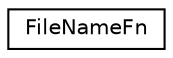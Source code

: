digraph "类继承关系图"
{
 // INTERACTIVE_SVG=YES
 // LATEX_PDF_SIZE
  edge [fontname="Helvetica",fontsize="10",labelfontname="Helvetica",labelfontsize="10"];
  node [fontname="Helvetica",fontsize="10",shape=record];
  rankdir="LR";
  Node0 [label="FileNameFn",height=0.2,width=0.4,color="black", fillcolor="white", style="filled",URL="$da/d6d/class_file_name_fn.html",tooltip="Custom combined key compare and hash functor that uses a lower case string in case CASE_SENSE_NAMES i..."];
}
